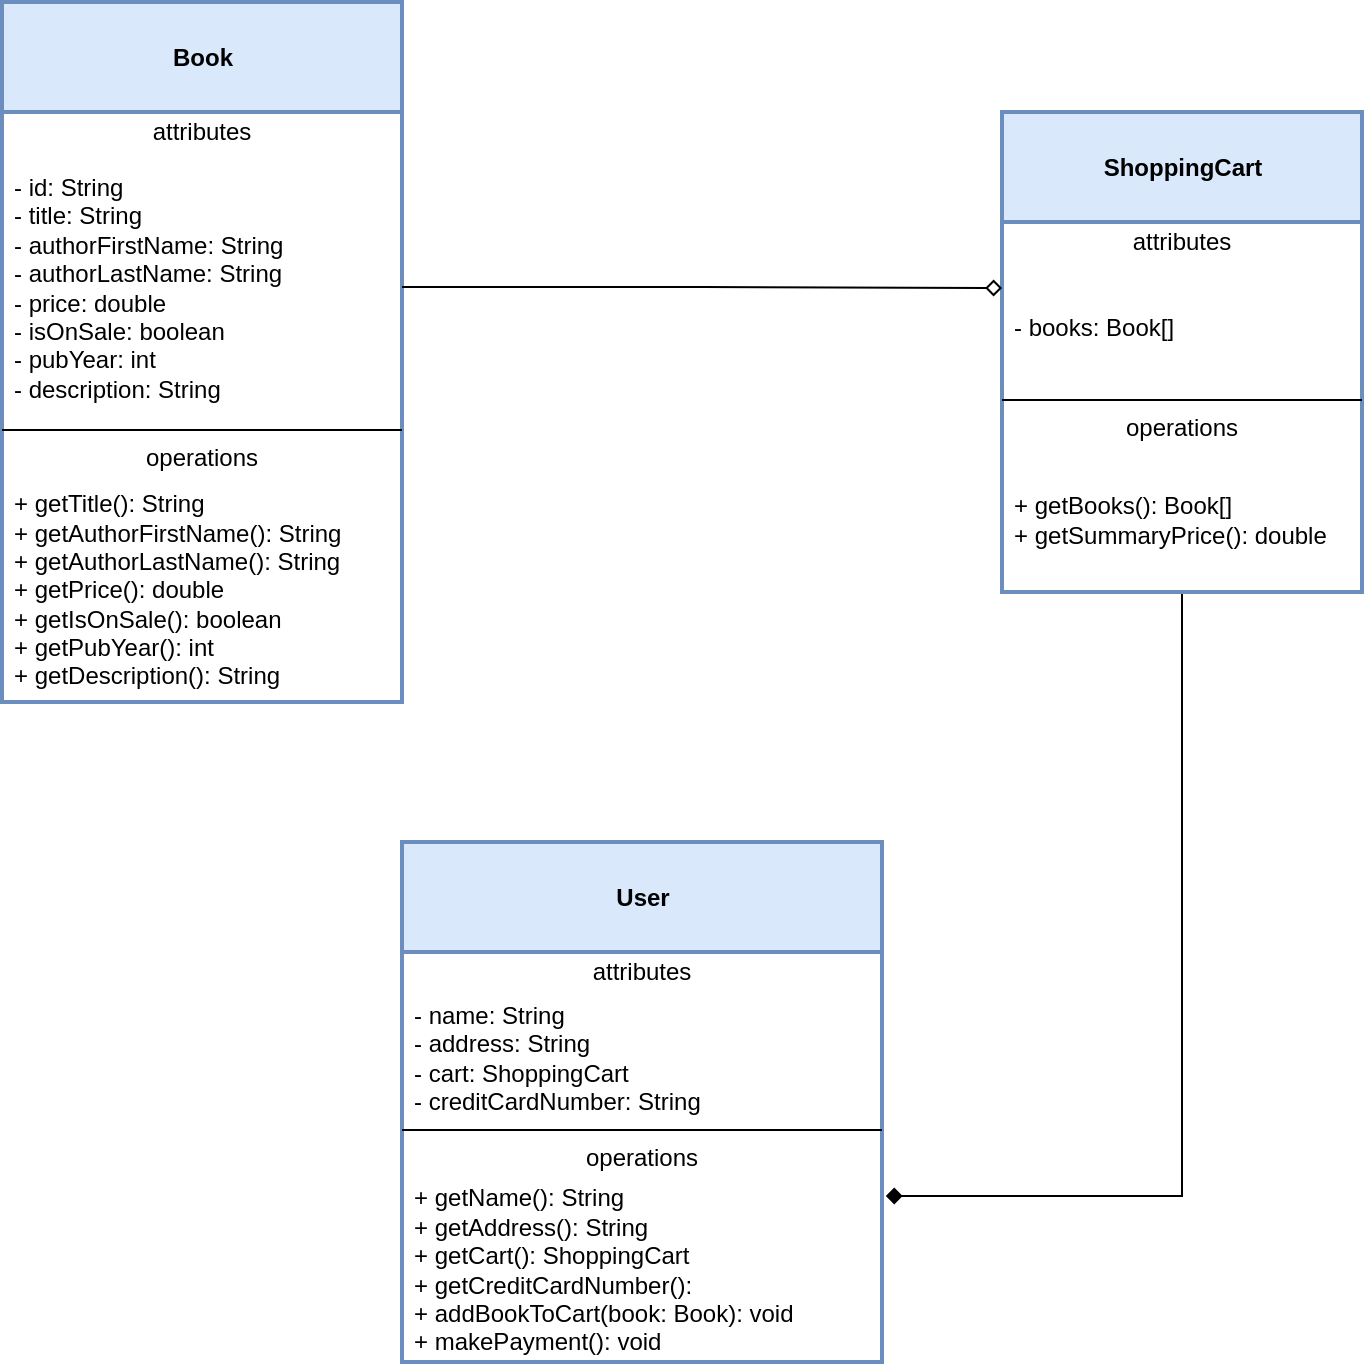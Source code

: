 <mxfile version="16.4.3"><diagram id="MJF2D6pT-Kf72SD__7RM" name="Page-1"><mxGraphModel dx="460" dy="779" grid="1" gridSize="10" guides="1" tooltips="1" connect="1" arrows="1" fold="1" page="1" pageScale="1" pageWidth="850" pageHeight="1100" math="0" shadow="0"><root><mxCell id="0"/><mxCell id="1" parent="0"/><mxCell id="_ZhkTD-W3HKWSrq5ge9H-8" value="&lt;br&gt;&lt;b&gt;Book&lt;/b&gt;&lt;br&gt;" style="swimlane;fontStyle=0;align=center;verticalAlign=top;childLayout=stackLayout;horizontal=1;startSize=55;horizontalStack=0;resizeParent=1;resizeParentMax=0;resizeLast=0;collapsible=0;marginBottom=0;html=1;fillColor=#dae8fc;strokeColor=#6c8ebf;strokeWidth=2;swimlaneLine=1;rounded=0;shadow=0;sketch=0;glass=0;" vertex="1" parent="1"><mxGeometry x="90" y="50" width="200" height="350" as="geometry"/></mxCell><mxCell id="_ZhkTD-W3HKWSrq5ge9H-9" value="attributes" style="text;html=1;strokeColor=none;fillColor=none;align=center;verticalAlign=middle;spacingLeft=4;spacingRight=4;overflow=hidden;rotatable=0;points=[[0,0.5],[1,0.5]];portConstraint=eastwest;" vertex="1" parent="_ZhkTD-W3HKWSrq5ge9H-8"><mxGeometry y="55" width="200" height="20" as="geometry"/></mxCell><mxCell id="_ZhkTD-W3HKWSrq5ge9H-10" value="&lt;div&gt;- id: String&lt;br&gt;&lt;/div&gt;&lt;div&gt;- title: String&lt;/div&gt;&lt;div&gt;- authorFirstName: String&lt;/div&gt;&lt;div&gt;- authorLastName: String&lt;/div&gt;&lt;div&gt;- price: double&lt;/div&gt;&lt;div&gt;- isOnSale: boolean&lt;/div&gt;&lt;div&gt;- pubYear: int&lt;/div&gt;&lt;div&gt;- description: String&lt;br&gt;&lt;/div&gt;" style="text;html=1;strokeColor=none;fillColor=none;align=left;verticalAlign=middle;spacingLeft=4;spacingRight=4;overflow=hidden;rotatable=0;points=[[0,0.5],[1,0.5]];portConstraint=eastwest;" vertex="1" parent="_ZhkTD-W3HKWSrq5ge9H-8"><mxGeometry y="75" width="200" height="135" as="geometry"/></mxCell><mxCell id="_ZhkTD-W3HKWSrq5ge9H-13" value="" style="line;strokeWidth=1;fillColor=none;align=left;verticalAlign=middle;spacingTop=-1;spacingLeft=3;spacingRight=3;rotatable=0;labelPosition=right;points=[];portConstraint=eastwest;" vertex="1" parent="_ZhkTD-W3HKWSrq5ge9H-8"><mxGeometry y="210" width="200" height="8" as="geometry"/></mxCell><mxCell id="_ZhkTD-W3HKWSrq5ge9H-14" value="operations" style="text;html=1;strokeColor=none;fillColor=none;align=center;verticalAlign=middle;spacingLeft=4;spacingRight=4;overflow=hidden;rotatable=0;points=[[0,0.5],[1,0.5]];portConstraint=eastwest;" vertex="1" parent="_ZhkTD-W3HKWSrq5ge9H-8"><mxGeometry y="218" width="200" height="20" as="geometry"/></mxCell><mxCell id="_ZhkTD-W3HKWSrq5ge9H-15" value="&lt;div&gt;+ getTitle(): String&lt;br&gt;&lt;/div&gt;&lt;div&gt;+ getAuthorFirstName(): String&lt;/div&gt;&lt;div&gt;+ getAuthorLastName(): String&lt;/div&gt;&lt;div&gt;+ getPrice(): double&lt;/div&gt;&lt;div&gt;+ getIsOnSale(): boolean&lt;/div&gt;&lt;div&gt;+ getPubYear(): int&lt;/div&gt;&lt;div&gt;+ getDescription(): String&lt;br&gt;&lt;/div&gt;" style="text;html=1;strokeColor=none;fillColor=none;align=left;verticalAlign=middle;spacingLeft=4;spacingRight=4;overflow=hidden;rotatable=0;points=[[0,0.5],[1,0.5]];portConstraint=eastwest;" vertex="1" parent="_ZhkTD-W3HKWSrq5ge9H-8"><mxGeometry y="238" width="200" height="112" as="geometry"/></mxCell><mxCell id="_ZhkTD-W3HKWSrq5ge9H-53" style="edgeStyle=orthogonalEdgeStyle;rounded=0;orthogonalLoop=1;jettySize=auto;html=1;entryX=1.008;entryY=0.098;entryDx=0;entryDy=0;entryPerimeter=0;endArrow=diamond;endFill=1;strokeColor=default;" edge="1" parent="1" source="_ZhkTD-W3HKWSrq5ge9H-32" target="_ZhkTD-W3HKWSrq5ge9H-51"><mxGeometry relative="1" as="geometry"/></mxCell><mxCell id="_ZhkTD-W3HKWSrq5ge9H-32" value="&lt;br&gt;&lt;b&gt;ShoppingCart&lt;/b&gt;" style="swimlane;fontStyle=0;align=center;verticalAlign=top;childLayout=stackLayout;horizontal=1;startSize=55;horizontalStack=0;resizeParent=1;resizeParentMax=0;resizeLast=0;collapsible=0;marginBottom=0;html=1;fillColor=#dae8fc;strokeColor=#6c8ebf;strokeWidth=2;swimlaneLine=1;rounded=0;shadow=0;sketch=0;glass=0;" vertex="1" parent="1"><mxGeometry x="590" y="105" width="180" height="240" as="geometry"/></mxCell><mxCell id="_ZhkTD-W3HKWSrq5ge9H-33" value="attributes" style="text;html=1;strokeColor=none;fillColor=none;align=center;verticalAlign=middle;spacingLeft=4;spacingRight=4;overflow=hidden;rotatable=0;points=[[0,0.5],[1,0.5]];portConstraint=eastwest;" vertex="1" parent="_ZhkTD-W3HKWSrq5ge9H-32"><mxGeometry y="55" width="180" height="20" as="geometry"/></mxCell><mxCell id="_ZhkTD-W3HKWSrq5ge9H-34" value="- books: Book[]" style="text;html=1;strokeColor=none;fillColor=none;align=left;verticalAlign=middle;spacingLeft=4;spacingRight=4;overflow=hidden;rotatable=0;points=[[0,0.5],[1,0.5]];portConstraint=eastwest;" vertex="1" parent="_ZhkTD-W3HKWSrq5ge9H-32"><mxGeometry y="75" width="180" height="65" as="geometry"/></mxCell><mxCell id="_ZhkTD-W3HKWSrq5ge9H-35" value="" style="line;strokeWidth=1;fillColor=none;align=left;verticalAlign=middle;spacingTop=-1;spacingLeft=3;spacingRight=3;rotatable=0;labelPosition=right;points=[];portConstraint=eastwest;" vertex="1" parent="_ZhkTD-W3HKWSrq5ge9H-32"><mxGeometry y="140" width="180" height="8" as="geometry"/></mxCell><mxCell id="_ZhkTD-W3HKWSrq5ge9H-36" value="operations" style="text;html=1;strokeColor=none;fillColor=none;align=center;verticalAlign=middle;spacingLeft=4;spacingRight=4;overflow=hidden;rotatable=0;points=[[0,0.5],[1,0.5]];portConstraint=eastwest;" vertex="1" parent="_ZhkTD-W3HKWSrq5ge9H-32"><mxGeometry y="148" width="180" height="20" as="geometry"/></mxCell><mxCell id="_ZhkTD-W3HKWSrq5ge9H-37" value="&lt;div&gt;+ getBooks(): Book[]&lt;/div&gt;&lt;div&gt;+ getSummaryPrice(): double&lt;br&gt;&lt;/div&gt;" style="text;html=1;strokeColor=none;fillColor=none;align=left;verticalAlign=middle;spacingLeft=4;spacingRight=4;overflow=hidden;rotatable=0;points=[[0,0.5],[1,0.5]];portConstraint=eastwest;" vertex="1" parent="_ZhkTD-W3HKWSrq5ge9H-32"><mxGeometry y="168" width="180" height="72" as="geometry"/></mxCell><mxCell id="_ZhkTD-W3HKWSrq5ge9H-46" value="&lt;br&gt;&lt;b&gt;User&lt;/b&gt;" style="swimlane;fontStyle=0;align=center;verticalAlign=top;childLayout=stackLayout;horizontal=1;startSize=55;horizontalStack=0;resizeParent=1;resizeParentMax=0;resizeLast=0;collapsible=0;marginBottom=0;html=1;fillColor=#dae8fc;strokeColor=#6c8ebf;strokeWidth=2;swimlaneLine=1;rounded=0;shadow=0;sketch=0;glass=0;" vertex="1" parent="1"><mxGeometry x="290" y="470" width="240" height="260" as="geometry"/></mxCell><mxCell id="_ZhkTD-W3HKWSrq5ge9H-47" value="attributes" style="text;html=1;strokeColor=none;fillColor=none;align=center;verticalAlign=middle;spacingLeft=4;spacingRight=4;overflow=hidden;rotatable=0;points=[[0,0.5],[1,0.5]];portConstraint=eastwest;" vertex="1" parent="_ZhkTD-W3HKWSrq5ge9H-46"><mxGeometry y="55" width="240" height="20" as="geometry"/></mxCell><mxCell id="_ZhkTD-W3HKWSrq5ge9H-48" value="&lt;div&gt;- name: String&lt;/div&gt;&lt;div&gt;- address: String&lt;/div&gt;&lt;div&gt;- cart: ShoppingCart&lt;br&gt;&lt;/div&gt;&lt;div&gt;- creditCardNumber: String&lt;br&gt;&lt;/div&gt;" style="text;html=1;strokeColor=none;fillColor=none;align=left;verticalAlign=middle;spacingLeft=4;spacingRight=4;overflow=hidden;rotatable=0;points=[[0,0.5],[1,0.5]];portConstraint=eastwest;" vertex="1" parent="_ZhkTD-W3HKWSrq5ge9H-46"><mxGeometry y="75" width="240" height="65" as="geometry"/></mxCell><mxCell id="_ZhkTD-W3HKWSrq5ge9H-49" value="" style="line;strokeWidth=1;fillColor=none;align=left;verticalAlign=middle;spacingTop=-1;spacingLeft=3;spacingRight=3;rotatable=0;labelPosition=right;points=[];portConstraint=eastwest;" vertex="1" parent="_ZhkTD-W3HKWSrq5ge9H-46"><mxGeometry y="140" width="240" height="8" as="geometry"/></mxCell><mxCell id="_ZhkTD-W3HKWSrq5ge9H-50" value="operations" style="text;html=1;strokeColor=none;fillColor=none;align=center;verticalAlign=middle;spacingLeft=4;spacingRight=4;overflow=hidden;rotatable=0;points=[[0,0.5],[1,0.5]];portConstraint=eastwest;" vertex="1" parent="_ZhkTD-W3HKWSrq5ge9H-46"><mxGeometry y="148" width="240" height="20" as="geometry"/></mxCell><mxCell id="_ZhkTD-W3HKWSrq5ge9H-51" value="&lt;div&gt;+ getName(): String&lt;/div&gt;&lt;div&gt;+ getAddress(): String&lt;/div&gt;&lt;div&gt;+ getCart(): ShoppingCart&lt;/div&gt;&lt;div&gt;+ getCreditCardNumber(): &lt;br&gt;&lt;/div&gt;&lt;div&gt;+ addBookToCart(book: Book): void&lt;br&gt;&lt;/div&gt;&lt;div&gt;+ makePayment(): void&lt;/div&gt;" style="text;html=1;strokeColor=none;fillColor=none;align=left;verticalAlign=middle;spacingLeft=4;spacingRight=4;overflow=hidden;rotatable=0;points=[[0,0.5],[1,0.5]];portConstraint=eastwest;" vertex="1" parent="_ZhkTD-W3HKWSrq5ge9H-46"><mxGeometry y="168" width="240" height="92" as="geometry"/></mxCell><mxCell id="_ZhkTD-W3HKWSrq5ge9H-54" style="edgeStyle=orthogonalEdgeStyle;rounded=0;orthogonalLoop=1;jettySize=auto;html=1;entryX=0;entryY=0.2;entryDx=0;entryDy=0;entryPerimeter=0;endArrow=diamond;endFill=0;strokeColor=default;" edge="1" parent="1" source="_ZhkTD-W3HKWSrq5ge9H-10" target="_ZhkTD-W3HKWSrq5ge9H-34"><mxGeometry relative="1" as="geometry"/></mxCell></root></mxGraphModel></diagram></mxfile>
